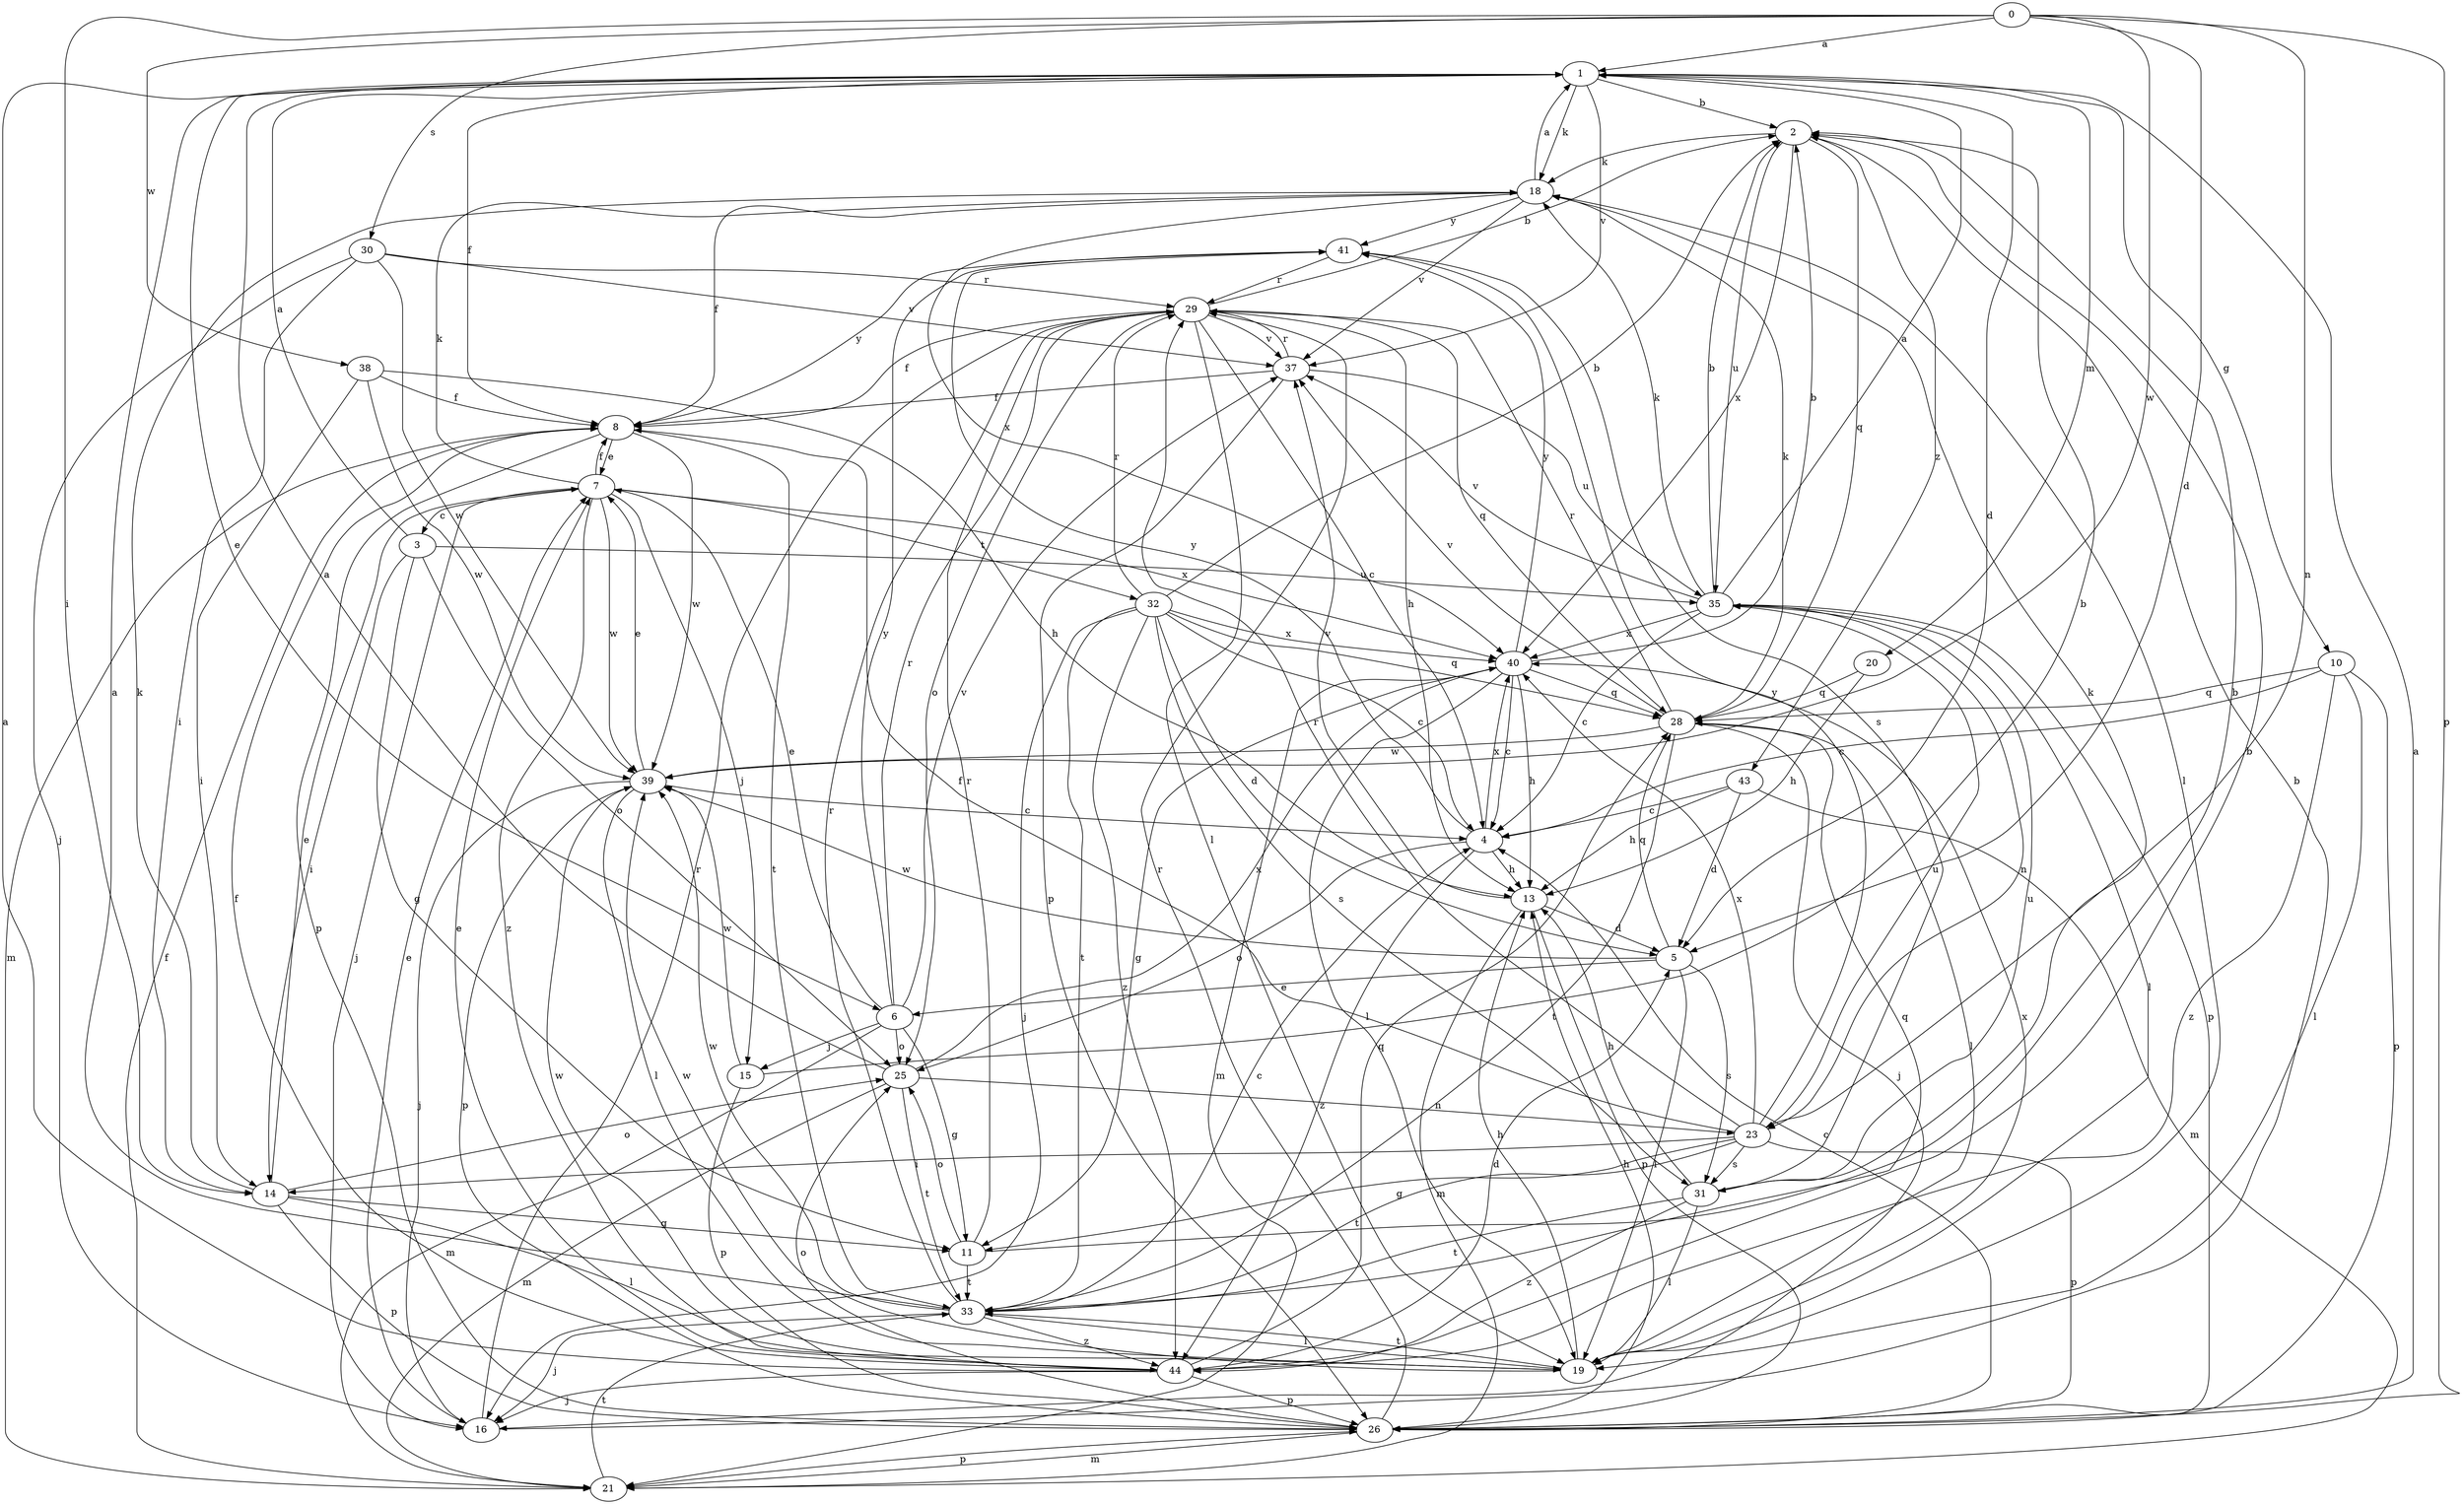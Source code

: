 strict digraph  {
0;
1;
2;
3;
4;
5;
6;
7;
8;
10;
11;
13;
14;
15;
16;
18;
19;
20;
21;
23;
25;
26;
28;
29;
30;
31;
32;
33;
35;
37;
38;
39;
40;
41;
43;
44;
0 -> 1  [label=a];
0 -> 5  [label=d];
0 -> 14  [label=i];
0 -> 23  [label=n];
0 -> 26  [label=p];
0 -> 30  [label=s];
0 -> 38  [label=w];
0 -> 39  [label=w];
1 -> 2  [label=b];
1 -> 5  [label=d];
1 -> 6  [label=e];
1 -> 8  [label=f];
1 -> 10  [label=g];
1 -> 18  [label=k];
1 -> 20  [label=m];
1 -> 37  [label=v];
2 -> 18  [label=k];
2 -> 28  [label=q];
2 -> 35  [label=u];
2 -> 40  [label=x];
2 -> 43  [label=z];
3 -> 1  [label=a];
3 -> 11  [label=g];
3 -> 14  [label=i];
3 -> 25  [label=o];
3 -> 35  [label=u];
4 -> 13  [label=h];
4 -> 25  [label=o];
4 -> 40  [label=x];
4 -> 41  [label=y];
4 -> 44  [label=z];
5 -> 6  [label=e];
5 -> 19  [label=l];
5 -> 28  [label=q];
5 -> 31  [label=s];
5 -> 39  [label=w];
6 -> 7  [label=e];
6 -> 11  [label=g];
6 -> 15  [label=j];
6 -> 21  [label=m];
6 -> 25  [label=o];
6 -> 29  [label=r];
6 -> 37  [label=v];
6 -> 41  [label=y];
7 -> 3  [label=c];
7 -> 8  [label=f];
7 -> 15  [label=j];
7 -> 16  [label=j];
7 -> 18  [label=k];
7 -> 32  [label=t];
7 -> 39  [label=w];
7 -> 40  [label=x];
7 -> 44  [label=z];
8 -> 7  [label=e];
8 -> 21  [label=m];
8 -> 26  [label=p];
8 -> 33  [label=t];
8 -> 39  [label=w];
8 -> 41  [label=y];
10 -> 4  [label=c];
10 -> 19  [label=l];
10 -> 26  [label=p];
10 -> 28  [label=q];
10 -> 44  [label=z];
11 -> 2  [label=b];
11 -> 25  [label=o];
11 -> 29  [label=r];
11 -> 33  [label=t];
13 -> 5  [label=d];
13 -> 21  [label=m];
13 -> 26  [label=p];
13 -> 37  [label=v];
14 -> 7  [label=e];
14 -> 11  [label=g];
14 -> 18  [label=k];
14 -> 19  [label=l];
14 -> 25  [label=o];
14 -> 26  [label=p];
15 -> 2  [label=b];
15 -> 26  [label=p];
15 -> 39  [label=w];
16 -> 2  [label=b];
16 -> 7  [label=e];
16 -> 29  [label=r];
18 -> 1  [label=a];
18 -> 8  [label=f];
18 -> 19  [label=l];
18 -> 37  [label=v];
18 -> 40  [label=x];
18 -> 41  [label=y];
19 -> 13  [label=h];
19 -> 33  [label=t];
19 -> 39  [label=w];
19 -> 40  [label=x];
20 -> 13  [label=h];
20 -> 28  [label=q];
21 -> 8  [label=f];
21 -> 26  [label=p];
21 -> 33  [label=t];
23 -> 8  [label=f];
23 -> 11  [label=g];
23 -> 14  [label=i];
23 -> 26  [label=p];
23 -> 29  [label=r];
23 -> 31  [label=s];
23 -> 33  [label=t];
23 -> 35  [label=u];
23 -> 40  [label=x];
23 -> 41  [label=y];
25 -> 1  [label=a];
25 -> 21  [label=m];
25 -> 23  [label=n];
25 -> 33  [label=t];
25 -> 40  [label=x];
26 -> 1  [label=a];
26 -> 4  [label=c];
26 -> 13  [label=h];
26 -> 21  [label=m];
26 -> 25  [label=o];
26 -> 29  [label=r];
28 -> 16  [label=j];
28 -> 18  [label=k];
28 -> 19  [label=l];
28 -> 29  [label=r];
28 -> 33  [label=t];
28 -> 37  [label=v];
28 -> 39  [label=w];
29 -> 2  [label=b];
29 -> 4  [label=c];
29 -> 8  [label=f];
29 -> 13  [label=h];
29 -> 19  [label=l];
29 -> 25  [label=o];
29 -> 28  [label=q];
29 -> 37  [label=v];
30 -> 14  [label=i];
30 -> 16  [label=j];
30 -> 29  [label=r];
30 -> 37  [label=v];
30 -> 39  [label=w];
31 -> 13  [label=h];
31 -> 18  [label=k];
31 -> 19  [label=l];
31 -> 33  [label=t];
31 -> 35  [label=u];
31 -> 44  [label=z];
32 -> 2  [label=b];
32 -> 4  [label=c];
32 -> 5  [label=d];
32 -> 16  [label=j];
32 -> 28  [label=q];
32 -> 29  [label=r];
32 -> 31  [label=s];
32 -> 33  [label=t];
32 -> 40  [label=x];
32 -> 44  [label=z];
33 -> 1  [label=a];
33 -> 4  [label=c];
33 -> 16  [label=j];
33 -> 19  [label=l];
33 -> 28  [label=q];
33 -> 29  [label=r];
33 -> 39  [label=w];
33 -> 44  [label=z];
35 -> 1  [label=a];
35 -> 2  [label=b];
35 -> 4  [label=c];
35 -> 18  [label=k];
35 -> 19  [label=l];
35 -> 23  [label=n];
35 -> 26  [label=p];
35 -> 37  [label=v];
35 -> 40  [label=x];
37 -> 8  [label=f];
37 -> 26  [label=p];
37 -> 29  [label=r];
37 -> 35  [label=u];
38 -> 8  [label=f];
38 -> 13  [label=h];
38 -> 14  [label=i];
38 -> 39  [label=w];
39 -> 4  [label=c];
39 -> 7  [label=e];
39 -> 16  [label=j];
39 -> 19  [label=l];
39 -> 26  [label=p];
40 -> 2  [label=b];
40 -> 4  [label=c];
40 -> 11  [label=g];
40 -> 13  [label=h];
40 -> 19  [label=l];
40 -> 21  [label=m];
40 -> 28  [label=q];
40 -> 41  [label=y];
41 -> 29  [label=r];
41 -> 31  [label=s];
43 -> 4  [label=c];
43 -> 5  [label=d];
43 -> 13  [label=h];
43 -> 21  [label=m];
44 -> 1  [label=a];
44 -> 2  [label=b];
44 -> 5  [label=d];
44 -> 7  [label=e];
44 -> 8  [label=f];
44 -> 16  [label=j];
44 -> 26  [label=p];
44 -> 28  [label=q];
44 -> 39  [label=w];
}
